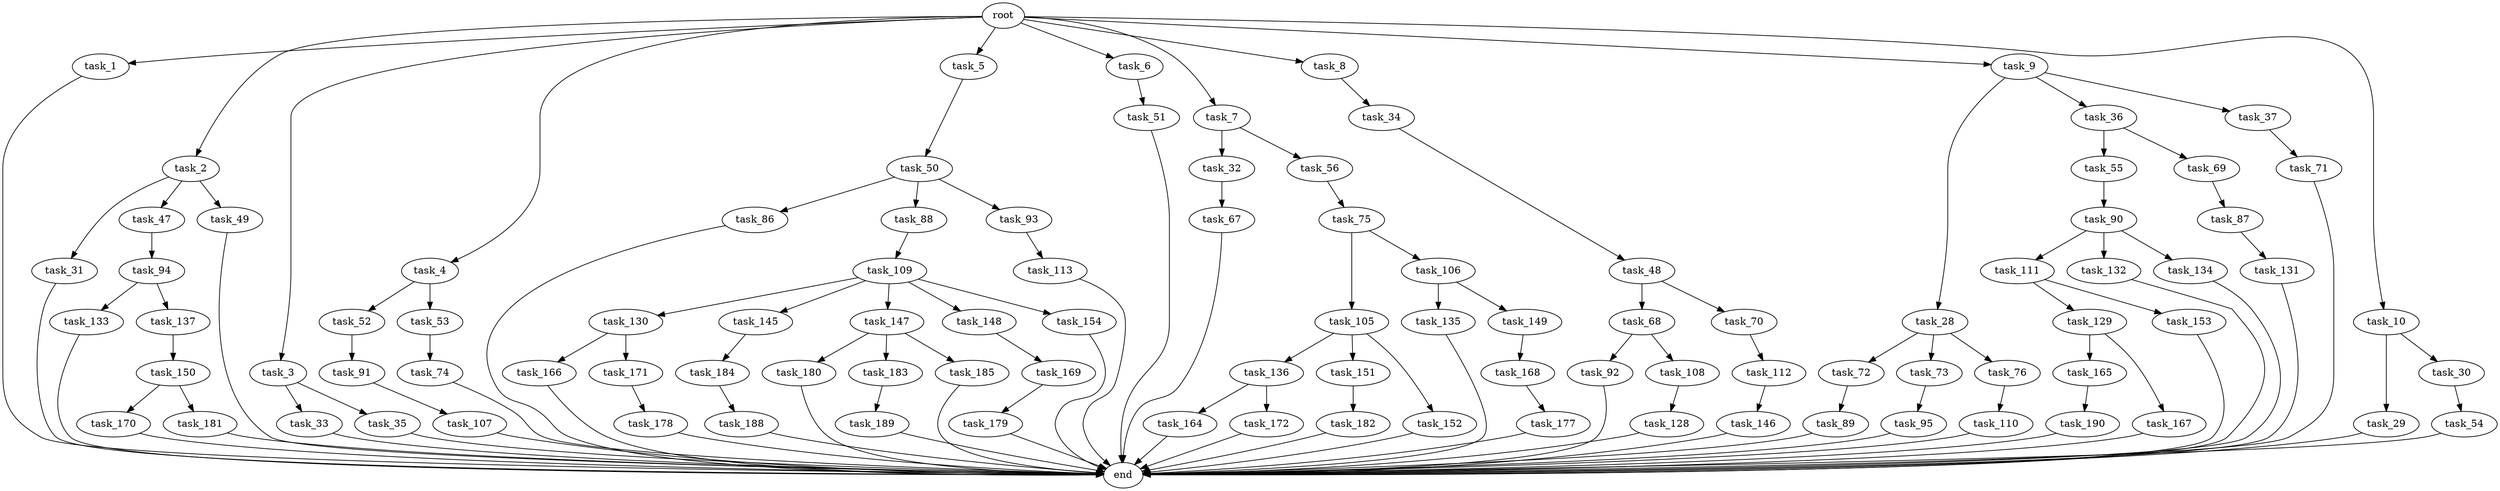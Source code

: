 digraph G {
  root [size="0.000000"];
  task_1 [size="1.024000"];
  task_2 [size="1.024000"];
  task_3 [size="1.024000"];
  task_4 [size="1.024000"];
  task_5 [size="1.024000"];
  task_6 [size="1.024000"];
  task_7 [size="1.024000"];
  task_8 [size="1.024000"];
  task_9 [size="1.024000"];
  task_10 [size="1.024000"];
  task_28 [size="309237645.312000"];
  task_29 [size="77309411.328000"];
  task_30 [size="77309411.328000"];
  task_31 [size="858993459.200000"];
  task_32 [size="137438953.472000"];
  task_33 [size="858993459.200000"];
  task_34 [size="34359738.368000"];
  task_35 [size="858993459.200000"];
  task_36 [size="309237645.312000"];
  task_37 [size="309237645.312000"];
  task_47 [size="858993459.200000"];
  task_48 [size="214748364.800000"];
  task_49 [size="858993459.200000"];
  task_50 [size="695784701.952000"];
  task_51 [size="695784701.952000"];
  task_52 [size="420906795.008000"];
  task_53 [size="420906795.008000"];
  task_54 [size="214748364.800000"];
  task_55 [size="420906795.008000"];
  task_56 [size="137438953.472000"];
  task_67 [size="858993459.200000"];
  task_68 [size="549755813.888000"];
  task_69 [size="420906795.008000"];
  task_70 [size="549755813.888000"];
  task_71 [size="214748364.800000"];
  task_72 [size="549755813.888000"];
  task_73 [size="549755813.888000"];
  task_74 [size="34359738.368000"];
  task_75 [size="695784701.952000"];
  task_76 [size="549755813.888000"];
  task_86 [size="858993459.200000"];
  task_87 [size="309237645.312000"];
  task_88 [size="858993459.200000"];
  task_89 [size="695784701.952000"];
  task_90 [size="695784701.952000"];
  task_91 [size="309237645.312000"];
  task_92 [size="420906795.008000"];
  task_93 [size="858993459.200000"];
  task_94 [size="309237645.312000"];
  task_95 [size="549755813.888000"];
  task_105 [size="549755813.888000"];
  task_106 [size="549755813.888000"];
  task_107 [size="420906795.008000"];
  task_108 [size="420906795.008000"];
  task_109 [size="695784701.952000"];
  task_110 [size="549755813.888000"];
  task_111 [size="137438953.472000"];
  task_112 [size="549755813.888000"];
  task_113 [size="214748364.800000"];
  task_128 [size="137438953.472000"];
  task_129 [size="214748364.800000"];
  task_130 [size="549755813.888000"];
  task_131 [size="137438953.472000"];
  task_132 [size="137438953.472000"];
  task_133 [size="420906795.008000"];
  task_134 [size="137438953.472000"];
  task_135 [size="549755813.888000"];
  task_136 [size="695784701.952000"];
  task_137 [size="420906795.008000"];
  task_145 [size="549755813.888000"];
  task_146 [size="34359738.368000"];
  task_147 [size="549755813.888000"];
  task_148 [size="549755813.888000"];
  task_149 [size="549755813.888000"];
  task_150 [size="77309411.328000"];
  task_151 [size="695784701.952000"];
  task_152 [size="695784701.952000"];
  task_153 [size="214748364.800000"];
  task_154 [size="549755813.888000"];
  task_164 [size="309237645.312000"];
  task_165 [size="214748364.800000"];
  task_166 [size="549755813.888000"];
  task_167 [size="214748364.800000"];
  task_168 [size="214748364.800000"];
  task_169 [size="858993459.200000"];
  task_170 [size="549755813.888000"];
  task_171 [size="549755813.888000"];
  task_172 [size="309237645.312000"];
  task_177 [size="549755813.888000"];
  task_178 [size="420906795.008000"];
  task_179 [size="309237645.312000"];
  task_180 [size="137438953.472000"];
  task_181 [size="549755813.888000"];
  task_182 [size="77309411.328000"];
  task_183 [size="137438953.472000"];
  task_184 [size="77309411.328000"];
  task_185 [size="137438953.472000"];
  task_188 [size="137438953.472000"];
  task_189 [size="77309411.328000"];
  task_190 [size="549755813.888000"];
  end [size="0.000000"];

  root -> task_1 [size="1.000000"];
  root -> task_2 [size="1.000000"];
  root -> task_3 [size="1.000000"];
  root -> task_4 [size="1.000000"];
  root -> task_5 [size="1.000000"];
  root -> task_6 [size="1.000000"];
  root -> task_7 [size="1.000000"];
  root -> task_8 [size="1.000000"];
  root -> task_9 [size="1.000000"];
  root -> task_10 [size="1.000000"];
  task_1 -> end [size="1.000000"];
  task_2 -> task_31 [size="838860800.000000"];
  task_2 -> task_47 [size="838860800.000000"];
  task_2 -> task_49 [size="838860800.000000"];
  task_3 -> task_33 [size="838860800.000000"];
  task_3 -> task_35 [size="838860800.000000"];
  task_4 -> task_52 [size="411041792.000000"];
  task_4 -> task_53 [size="411041792.000000"];
  task_5 -> task_50 [size="679477248.000000"];
  task_6 -> task_51 [size="679477248.000000"];
  task_7 -> task_32 [size="134217728.000000"];
  task_7 -> task_56 [size="134217728.000000"];
  task_8 -> task_34 [size="33554432.000000"];
  task_9 -> task_28 [size="301989888.000000"];
  task_9 -> task_36 [size="301989888.000000"];
  task_9 -> task_37 [size="301989888.000000"];
  task_10 -> task_29 [size="75497472.000000"];
  task_10 -> task_30 [size="75497472.000000"];
  task_28 -> task_72 [size="536870912.000000"];
  task_28 -> task_73 [size="536870912.000000"];
  task_28 -> task_76 [size="536870912.000000"];
  task_29 -> end [size="1.000000"];
  task_30 -> task_54 [size="209715200.000000"];
  task_31 -> end [size="1.000000"];
  task_32 -> task_67 [size="838860800.000000"];
  task_33 -> end [size="1.000000"];
  task_34 -> task_48 [size="209715200.000000"];
  task_35 -> end [size="1.000000"];
  task_36 -> task_55 [size="411041792.000000"];
  task_36 -> task_69 [size="411041792.000000"];
  task_37 -> task_71 [size="209715200.000000"];
  task_47 -> task_94 [size="301989888.000000"];
  task_48 -> task_68 [size="536870912.000000"];
  task_48 -> task_70 [size="536870912.000000"];
  task_49 -> end [size="1.000000"];
  task_50 -> task_86 [size="838860800.000000"];
  task_50 -> task_88 [size="838860800.000000"];
  task_50 -> task_93 [size="838860800.000000"];
  task_51 -> end [size="1.000000"];
  task_52 -> task_91 [size="301989888.000000"];
  task_53 -> task_74 [size="33554432.000000"];
  task_54 -> end [size="1.000000"];
  task_55 -> task_90 [size="679477248.000000"];
  task_56 -> task_75 [size="679477248.000000"];
  task_67 -> end [size="1.000000"];
  task_68 -> task_92 [size="411041792.000000"];
  task_68 -> task_108 [size="411041792.000000"];
  task_69 -> task_87 [size="301989888.000000"];
  task_70 -> task_112 [size="536870912.000000"];
  task_71 -> end [size="1.000000"];
  task_72 -> task_89 [size="679477248.000000"];
  task_73 -> task_95 [size="536870912.000000"];
  task_74 -> end [size="1.000000"];
  task_75 -> task_105 [size="536870912.000000"];
  task_75 -> task_106 [size="536870912.000000"];
  task_76 -> task_110 [size="536870912.000000"];
  task_86 -> end [size="1.000000"];
  task_87 -> task_131 [size="134217728.000000"];
  task_88 -> task_109 [size="679477248.000000"];
  task_89 -> end [size="1.000000"];
  task_90 -> task_111 [size="134217728.000000"];
  task_90 -> task_132 [size="134217728.000000"];
  task_90 -> task_134 [size="134217728.000000"];
  task_91 -> task_107 [size="411041792.000000"];
  task_92 -> end [size="1.000000"];
  task_93 -> task_113 [size="209715200.000000"];
  task_94 -> task_133 [size="411041792.000000"];
  task_94 -> task_137 [size="411041792.000000"];
  task_95 -> end [size="1.000000"];
  task_105 -> task_136 [size="679477248.000000"];
  task_105 -> task_151 [size="679477248.000000"];
  task_105 -> task_152 [size="679477248.000000"];
  task_106 -> task_135 [size="536870912.000000"];
  task_106 -> task_149 [size="536870912.000000"];
  task_107 -> end [size="1.000000"];
  task_108 -> task_128 [size="134217728.000000"];
  task_109 -> task_130 [size="536870912.000000"];
  task_109 -> task_145 [size="536870912.000000"];
  task_109 -> task_147 [size="536870912.000000"];
  task_109 -> task_148 [size="536870912.000000"];
  task_109 -> task_154 [size="536870912.000000"];
  task_110 -> end [size="1.000000"];
  task_111 -> task_129 [size="209715200.000000"];
  task_111 -> task_153 [size="209715200.000000"];
  task_112 -> task_146 [size="33554432.000000"];
  task_113 -> end [size="1.000000"];
  task_128 -> end [size="1.000000"];
  task_129 -> task_165 [size="209715200.000000"];
  task_129 -> task_167 [size="209715200.000000"];
  task_130 -> task_166 [size="536870912.000000"];
  task_130 -> task_171 [size="536870912.000000"];
  task_131 -> end [size="1.000000"];
  task_132 -> end [size="1.000000"];
  task_133 -> end [size="1.000000"];
  task_134 -> end [size="1.000000"];
  task_135 -> end [size="1.000000"];
  task_136 -> task_164 [size="301989888.000000"];
  task_136 -> task_172 [size="301989888.000000"];
  task_137 -> task_150 [size="75497472.000000"];
  task_145 -> task_184 [size="75497472.000000"];
  task_146 -> end [size="1.000000"];
  task_147 -> task_180 [size="134217728.000000"];
  task_147 -> task_183 [size="134217728.000000"];
  task_147 -> task_185 [size="134217728.000000"];
  task_148 -> task_169 [size="838860800.000000"];
  task_149 -> task_168 [size="209715200.000000"];
  task_150 -> task_170 [size="536870912.000000"];
  task_150 -> task_181 [size="536870912.000000"];
  task_151 -> task_182 [size="75497472.000000"];
  task_152 -> end [size="1.000000"];
  task_153 -> end [size="1.000000"];
  task_154 -> end [size="1.000000"];
  task_164 -> end [size="1.000000"];
  task_165 -> task_190 [size="536870912.000000"];
  task_166 -> end [size="1.000000"];
  task_167 -> end [size="1.000000"];
  task_168 -> task_177 [size="536870912.000000"];
  task_169 -> task_179 [size="301989888.000000"];
  task_170 -> end [size="1.000000"];
  task_171 -> task_178 [size="411041792.000000"];
  task_172 -> end [size="1.000000"];
  task_177 -> end [size="1.000000"];
  task_178 -> end [size="1.000000"];
  task_179 -> end [size="1.000000"];
  task_180 -> end [size="1.000000"];
  task_181 -> end [size="1.000000"];
  task_182 -> end [size="1.000000"];
  task_183 -> task_189 [size="75497472.000000"];
  task_184 -> task_188 [size="134217728.000000"];
  task_185 -> end [size="1.000000"];
  task_188 -> end [size="1.000000"];
  task_189 -> end [size="1.000000"];
  task_190 -> end [size="1.000000"];
}
